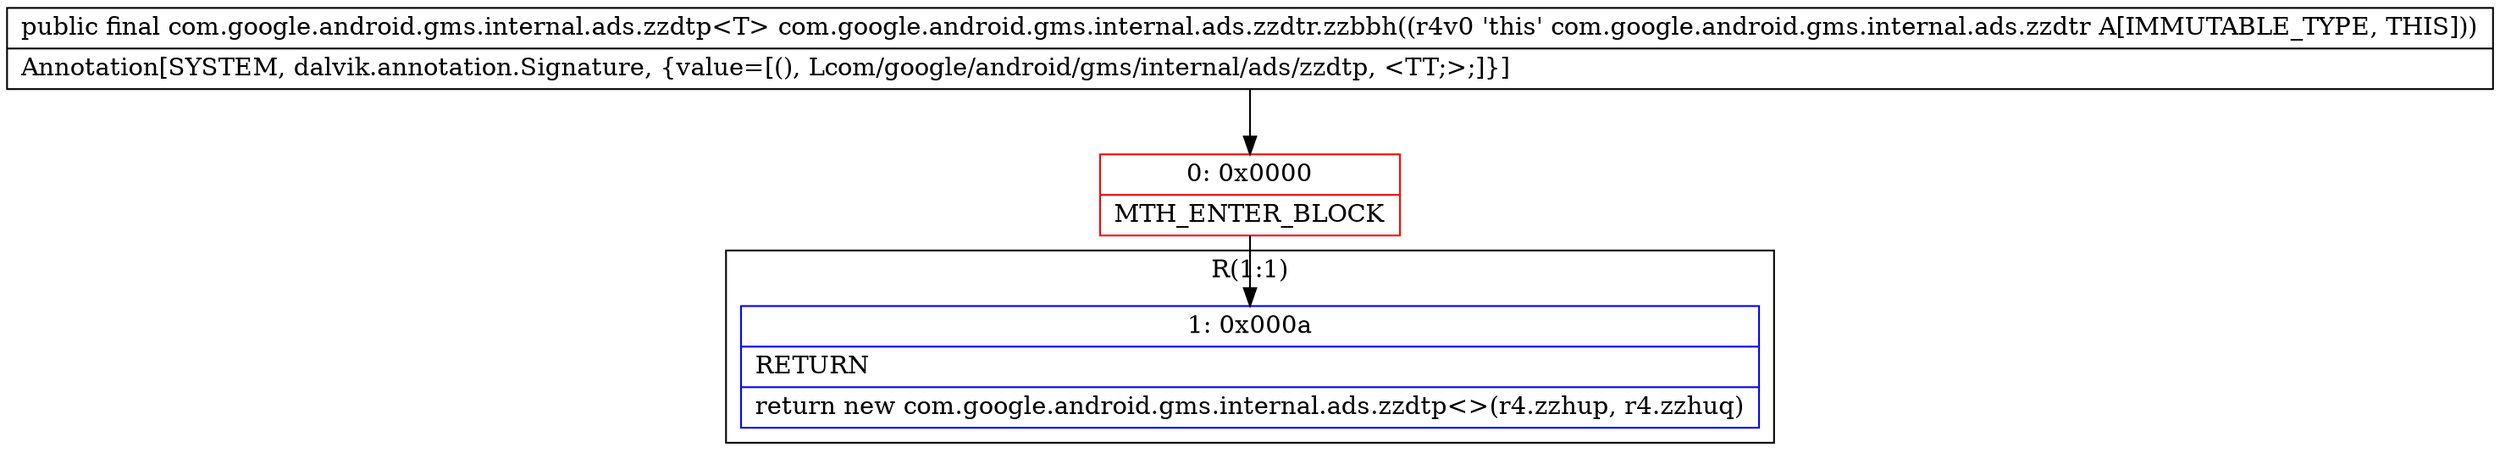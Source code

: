 digraph "CFG forcom.google.android.gms.internal.ads.zzdtr.zzbbh()Lcom\/google\/android\/gms\/internal\/ads\/zzdtp;" {
subgraph cluster_Region_1821304889 {
label = "R(1:1)";
node [shape=record,color=blue];
Node_1 [shape=record,label="{1\:\ 0x000a|RETURN\l|return new com.google.android.gms.internal.ads.zzdtp\<\>(r4.zzhup, r4.zzhuq)\l}"];
}
Node_0 [shape=record,color=red,label="{0\:\ 0x0000|MTH_ENTER_BLOCK\l}"];
MethodNode[shape=record,label="{public final com.google.android.gms.internal.ads.zzdtp\<T\> com.google.android.gms.internal.ads.zzdtr.zzbbh((r4v0 'this' com.google.android.gms.internal.ads.zzdtr A[IMMUTABLE_TYPE, THIS]))  | Annotation[SYSTEM, dalvik.annotation.Signature, \{value=[(), Lcom\/google\/android\/gms\/internal\/ads\/zzdtp, \<TT;\>;]\}]\l}"];
MethodNode -> Node_0;
Node_0 -> Node_1;
}


